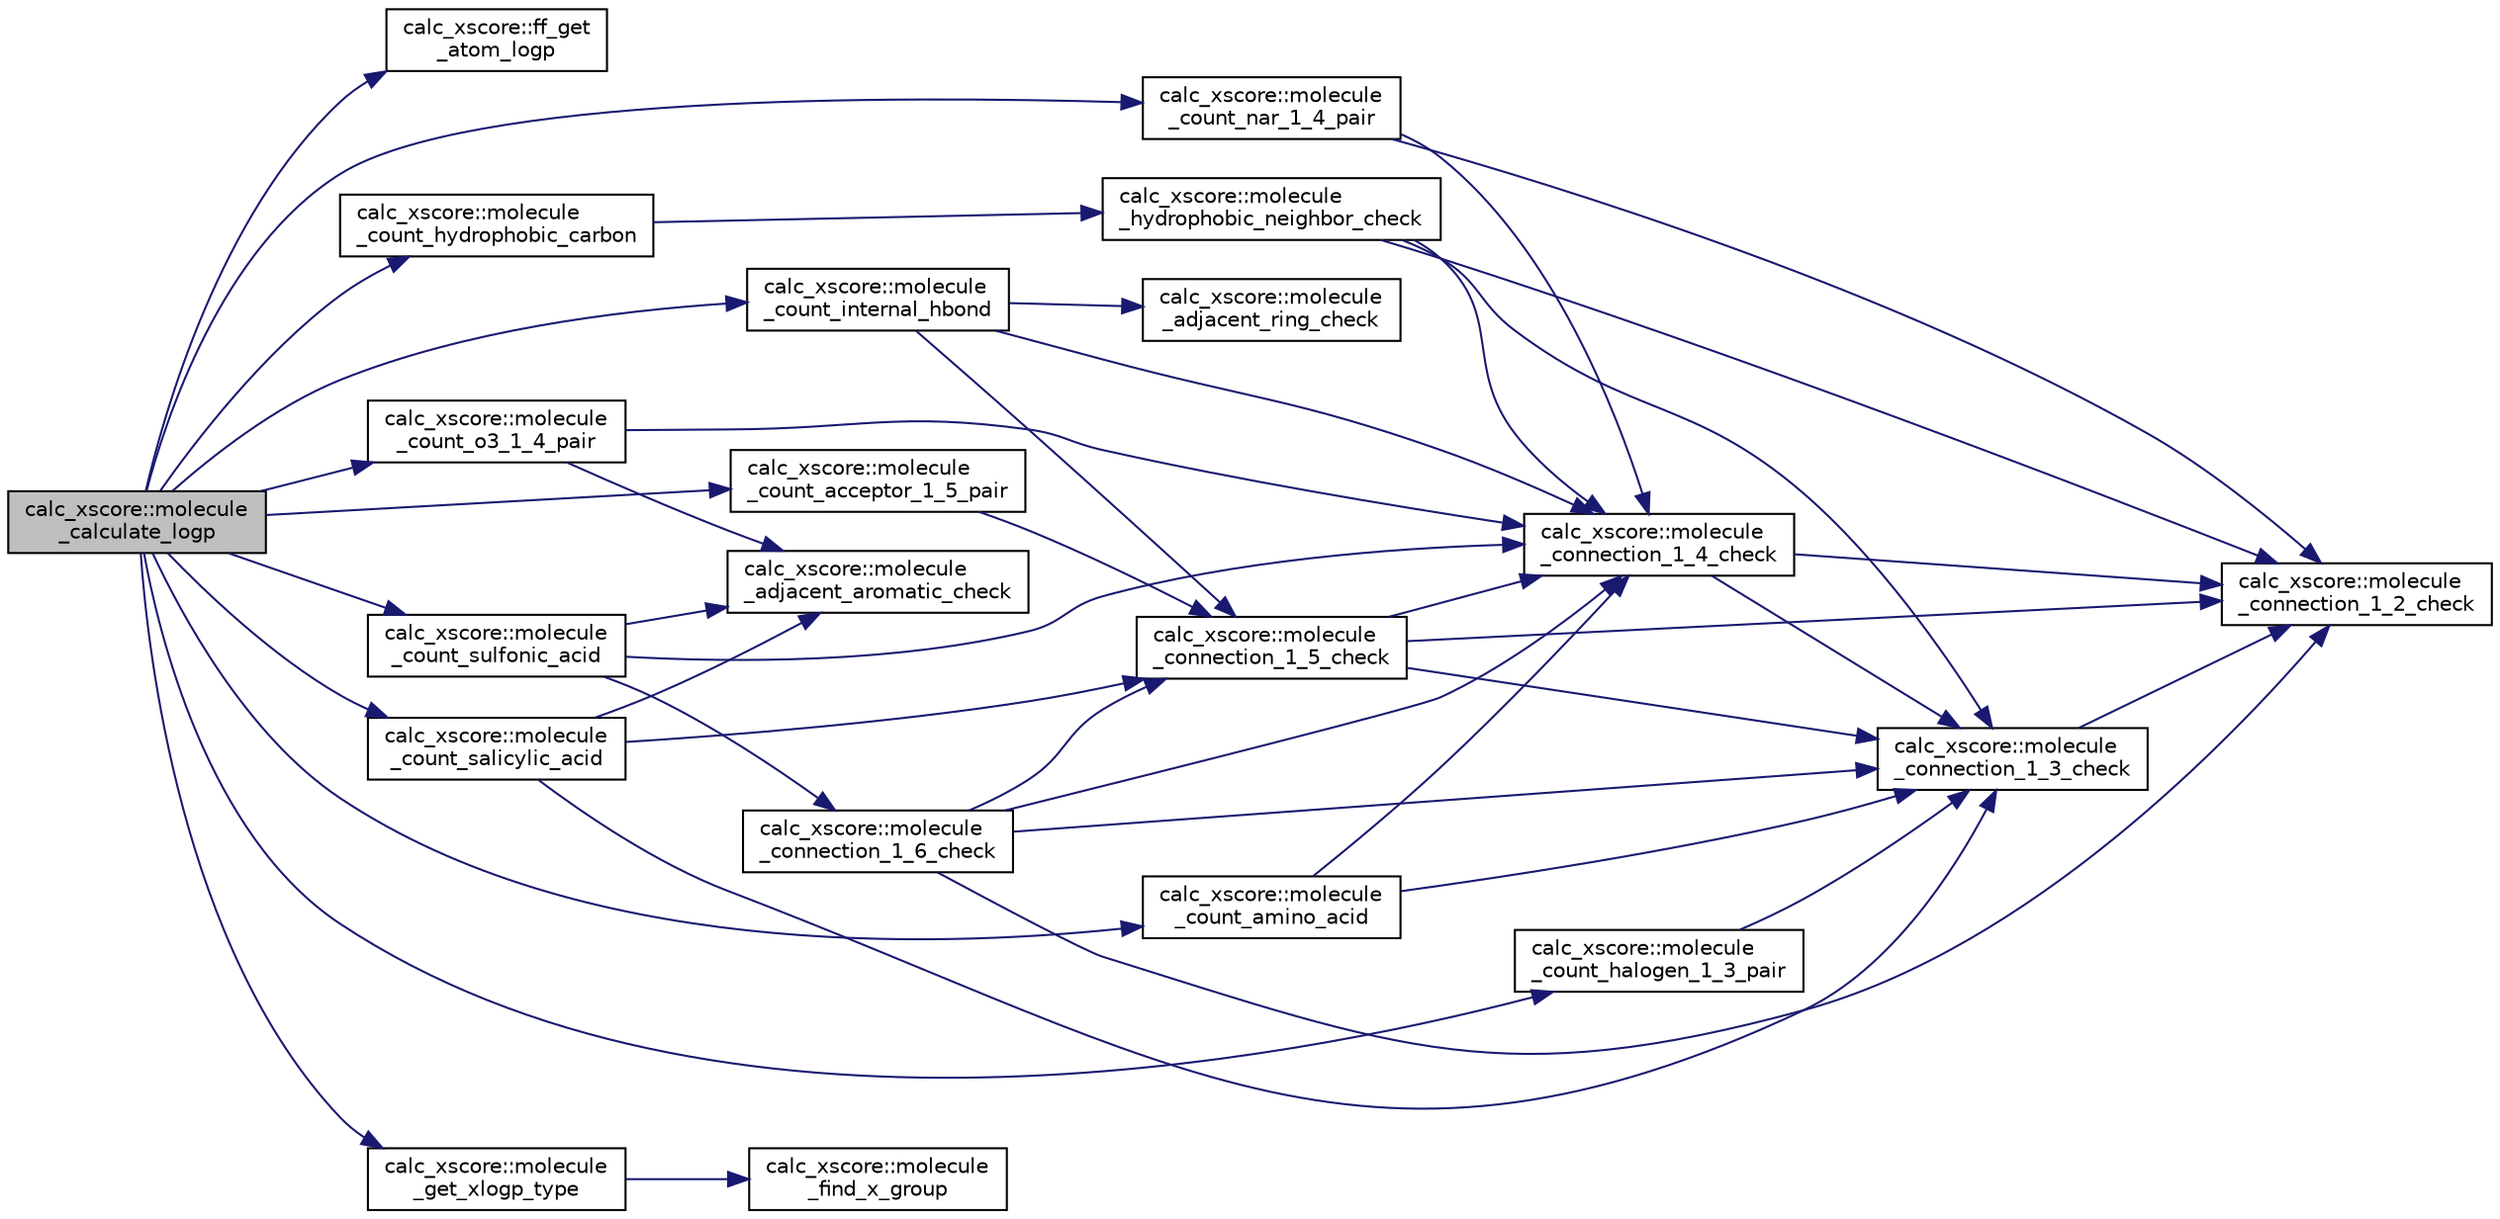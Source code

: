 digraph "calc_xscore::molecule_calculate_logp"
{
  edge [fontname="Helvetica",fontsize="10",labelfontname="Helvetica",labelfontsize="10"];
  node [fontname="Helvetica",fontsize="10",shape=record];
  rankdir="LR";
  Node1 [label="calc_xscore::molecule\l_calculate_logp",height=0.2,width=0.4,color="black", fillcolor="grey75", style="filled" fontcolor="black"];
  Node1 -> Node2 [color="midnightblue",fontsize="10",style="solid",fontname="Helvetica"];
  Node2 [label="calc_xscore::ff_get\l_atom_logp",height=0.2,width=0.4,color="black", fillcolor="white", style="filled",URL="$classcalc__xscore.html#a09fea1cbc4a077394a0e7a27a5b2aed1"];
  Node1 -> Node3 [color="midnightblue",fontsize="10",style="solid",fontname="Helvetica"];
  Node3 [label="calc_xscore::molecule\l_count_acceptor_1_5_pair",height=0.2,width=0.4,color="black", fillcolor="white", style="filled",URL="$classcalc__xscore.html#a08840b98536e64a66de71d5e9d58ade3"];
  Node3 -> Node4 [color="midnightblue",fontsize="10",style="solid",fontname="Helvetica"];
  Node4 [label="calc_xscore::molecule\l_connection_1_5_check",height=0.2,width=0.4,color="black", fillcolor="white", style="filled",URL="$classcalc__xscore.html#a5f6d4cba2fbc1d782a2c945931d18145"];
  Node4 -> Node5 [color="midnightblue",fontsize="10",style="solid",fontname="Helvetica"];
  Node5 [label="calc_xscore::molecule\l_connection_1_2_check",height=0.2,width=0.4,color="black", fillcolor="white", style="filled",URL="$classcalc__xscore.html#a4c7edb774bb0f3f995158261cf1f1c3f"];
  Node4 -> Node6 [color="midnightblue",fontsize="10",style="solid",fontname="Helvetica"];
  Node6 [label="calc_xscore::molecule\l_connection_1_3_check",height=0.2,width=0.4,color="black", fillcolor="white", style="filled",URL="$classcalc__xscore.html#a9d9f27b4fed731d2a432dd7fb2e80b61"];
  Node6 -> Node5 [color="midnightblue",fontsize="10",style="solid",fontname="Helvetica"];
  Node4 -> Node7 [color="midnightblue",fontsize="10",style="solid",fontname="Helvetica"];
  Node7 [label="calc_xscore::molecule\l_connection_1_4_check",height=0.2,width=0.4,color="black", fillcolor="white", style="filled",URL="$classcalc__xscore.html#a9d64d1541dd1138c926af1cd7156b621"];
  Node7 -> Node5 [color="midnightblue",fontsize="10",style="solid",fontname="Helvetica"];
  Node7 -> Node6 [color="midnightblue",fontsize="10",style="solid",fontname="Helvetica"];
  Node1 -> Node8 [color="midnightblue",fontsize="10",style="solid",fontname="Helvetica"];
  Node8 [label="calc_xscore::molecule\l_count_amino_acid",height=0.2,width=0.4,color="black", fillcolor="white", style="filled",URL="$classcalc__xscore.html#a8eb15eed03c9934cc9d4ecf5431d6847"];
  Node8 -> Node6 [color="midnightblue",fontsize="10",style="solid",fontname="Helvetica"];
  Node8 -> Node7 [color="midnightblue",fontsize="10",style="solid",fontname="Helvetica"];
  Node1 -> Node9 [color="midnightblue",fontsize="10",style="solid",fontname="Helvetica"];
  Node9 [label="calc_xscore::molecule\l_count_halogen_1_3_pair",height=0.2,width=0.4,color="black", fillcolor="white", style="filled",URL="$classcalc__xscore.html#acc319a77251b529f21c43618b4d878ad"];
  Node9 -> Node6 [color="midnightblue",fontsize="10",style="solid",fontname="Helvetica"];
  Node1 -> Node10 [color="midnightblue",fontsize="10",style="solid",fontname="Helvetica"];
  Node10 [label="calc_xscore::molecule\l_count_hydrophobic_carbon",height=0.2,width=0.4,color="black", fillcolor="white", style="filled",URL="$classcalc__xscore.html#a1b500e7f4daaf756ea2c4f3b07dfcf99"];
  Node10 -> Node11 [color="midnightblue",fontsize="10",style="solid",fontname="Helvetica"];
  Node11 [label="calc_xscore::molecule\l_hydrophobic_neighbor_check",height=0.2,width=0.4,color="black", fillcolor="white", style="filled",URL="$classcalc__xscore.html#a6446e80b2b2c7ee7b6e718a7a112fe70"];
  Node11 -> Node5 [color="midnightblue",fontsize="10",style="solid",fontname="Helvetica"];
  Node11 -> Node6 [color="midnightblue",fontsize="10",style="solid",fontname="Helvetica"];
  Node11 -> Node7 [color="midnightblue",fontsize="10",style="solid",fontname="Helvetica"];
  Node1 -> Node12 [color="midnightblue",fontsize="10",style="solid",fontname="Helvetica"];
  Node12 [label="calc_xscore::molecule\l_count_internal_hbond",height=0.2,width=0.4,color="black", fillcolor="white", style="filled",URL="$classcalc__xscore.html#aced60bf64a0d158b73beb8d2caaa034b"];
  Node12 -> Node13 [color="midnightblue",fontsize="10",style="solid",fontname="Helvetica"];
  Node13 [label="calc_xscore::molecule\l_adjacent_ring_check",height=0.2,width=0.4,color="black", fillcolor="white", style="filled",URL="$classcalc__xscore.html#a72197541b9f932425601e90275cd9c47"];
  Node12 -> Node7 [color="midnightblue",fontsize="10",style="solid",fontname="Helvetica"];
  Node12 -> Node4 [color="midnightblue",fontsize="10",style="solid",fontname="Helvetica"];
  Node1 -> Node14 [color="midnightblue",fontsize="10",style="solid",fontname="Helvetica"];
  Node14 [label="calc_xscore::molecule\l_count_nar_1_4_pair",height=0.2,width=0.4,color="black", fillcolor="white", style="filled",URL="$classcalc__xscore.html#a8131c8f084c45175e8f017f9868792ff"];
  Node14 -> Node7 [color="midnightblue",fontsize="10",style="solid",fontname="Helvetica"];
  Node14 -> Node5 [color="midnightblue",fontsize="10",style="solid",fontname="Helvetica"];
  Node1 -> Node15 [color="midnightblue",fontsize="10",style="solid",fontname="Helvetica"];
  Node15 [label="calc_xscore::molecule\l_count_o3_1_4_pair",height=0.2,width=0.4,color="black", fillcolor="white", style="filled",URL="$classcalc__xscore.html#aba6a92c17890123962a56df100de88ec"];
  Node15 -> Node16 [color="midnightblue",fontsize="10",style="solid",fontname="Helvetica"];
  Node16 [label="calc_xscore::molecule\l_adjacent_aromatic_check",height=0.2,width=0.4,color="black", fillcolor="white", style="filled",URL="$classcalc__xscore.html#a08c6df8abcb70d7a45472bca83a84a21"];
  Node15 -> Node7 [color="midnightblue",fontsize="10",style="solid",fontname="Helvetica"];
  Node1 -> Node17 [color="midnightblue",fontsize="10",style="solid",fontname="Helvetica"];
  Node17 [label="calc_xscore::molecule\l_count_salicylic_acid",height=0.2,width=0.4,color="black", fillcolor="white", style="filled",URL="$classcalc__xscore.html#a14a42045b9ce5634ef0b1cef1b636446"];
  Node17 -> Node16 [color="midnightblue",fontsize="10",style="solid",fontname="Helvetica"];
  Node17 -> Node6 [color="midnightblue",fontsize="10",style="solid",fontname="Helvetica"];
  Node17 -> Node4 [color="midnightblue",fontsize="10",style="solid",fontname="Helvetica"];
  Node1 -> Node18 [color="midnightblue",fontsize="10",style="solid",fontname="Helvetica"];
  Node18 [label="calc_xscore::molecule\l_count_sulfonic_acid",height=0.2,width=0.4,color="black", fillcolor="white", style="filled",URL="$classcalc__xscore.html#a954cd752fdcc2de9900ee6fe9320fd24"];
  Node18 -> Node16 [color="midnightblue",fontsize="10",style="solid",fontname="Helvetica"];
  Node18 -> Node19 [color="midnightblue",fontsize="10",style="solid",fontname="Helvetica"];
  Node19 [label="calc_xscore::molecule\l_connection_1_6_check",height=0.2,width=0.4,color="black", fillcolor="white", style="filled",URL="$classcalc__xscore.html#a3d60864d00a78f29fd179bc1ec7d5656"];
  Node19 -> Node5 [color="midnightblue",fontsize="10",style="solid",fontname="Helvetica"];
  Node19 -> Node6 [color="midnightblue",fontsize="10",style="solid",fontname="Helvetica"];
  Node19 -> Node7 [color="midnightblue",fontsize="10",style="solid",fontname="Helvetica"];
  Node19 -> Node4 [color="midnightblue",fontsize="10",style="solid",fontname="Helvetica"];
  Node18 -> Node7 [color="midnightblue",fontsize="10",style="solid",fontname="Helvetica"];
  Node1 -> Node20 [color="midnightblue",fontsize="10",style="solid",fontname="Helvetica"];
  Node20 [label="calc_xscore::molecule\l_get_xlogp_type",height=0.2,width=0.4,color="black", fillcolor="white", style="filled",URL="$classcalc__xscore.html#ac4c946777bf7b135cd6a533fa954e255"];
  Node20 -> Node21 [color="midnightblue",fontsize="10",style="solid",fontname="Helvetica"];
  Node21 [label="calc_xscore::molecule\l_find_x_group",height=0.2,width=0.4,color="black", fillcolor="white", style="filled",URL="$classcalc__xscore.html#a4ebde2035e6d41d711b8c1d681835d38"];
}
